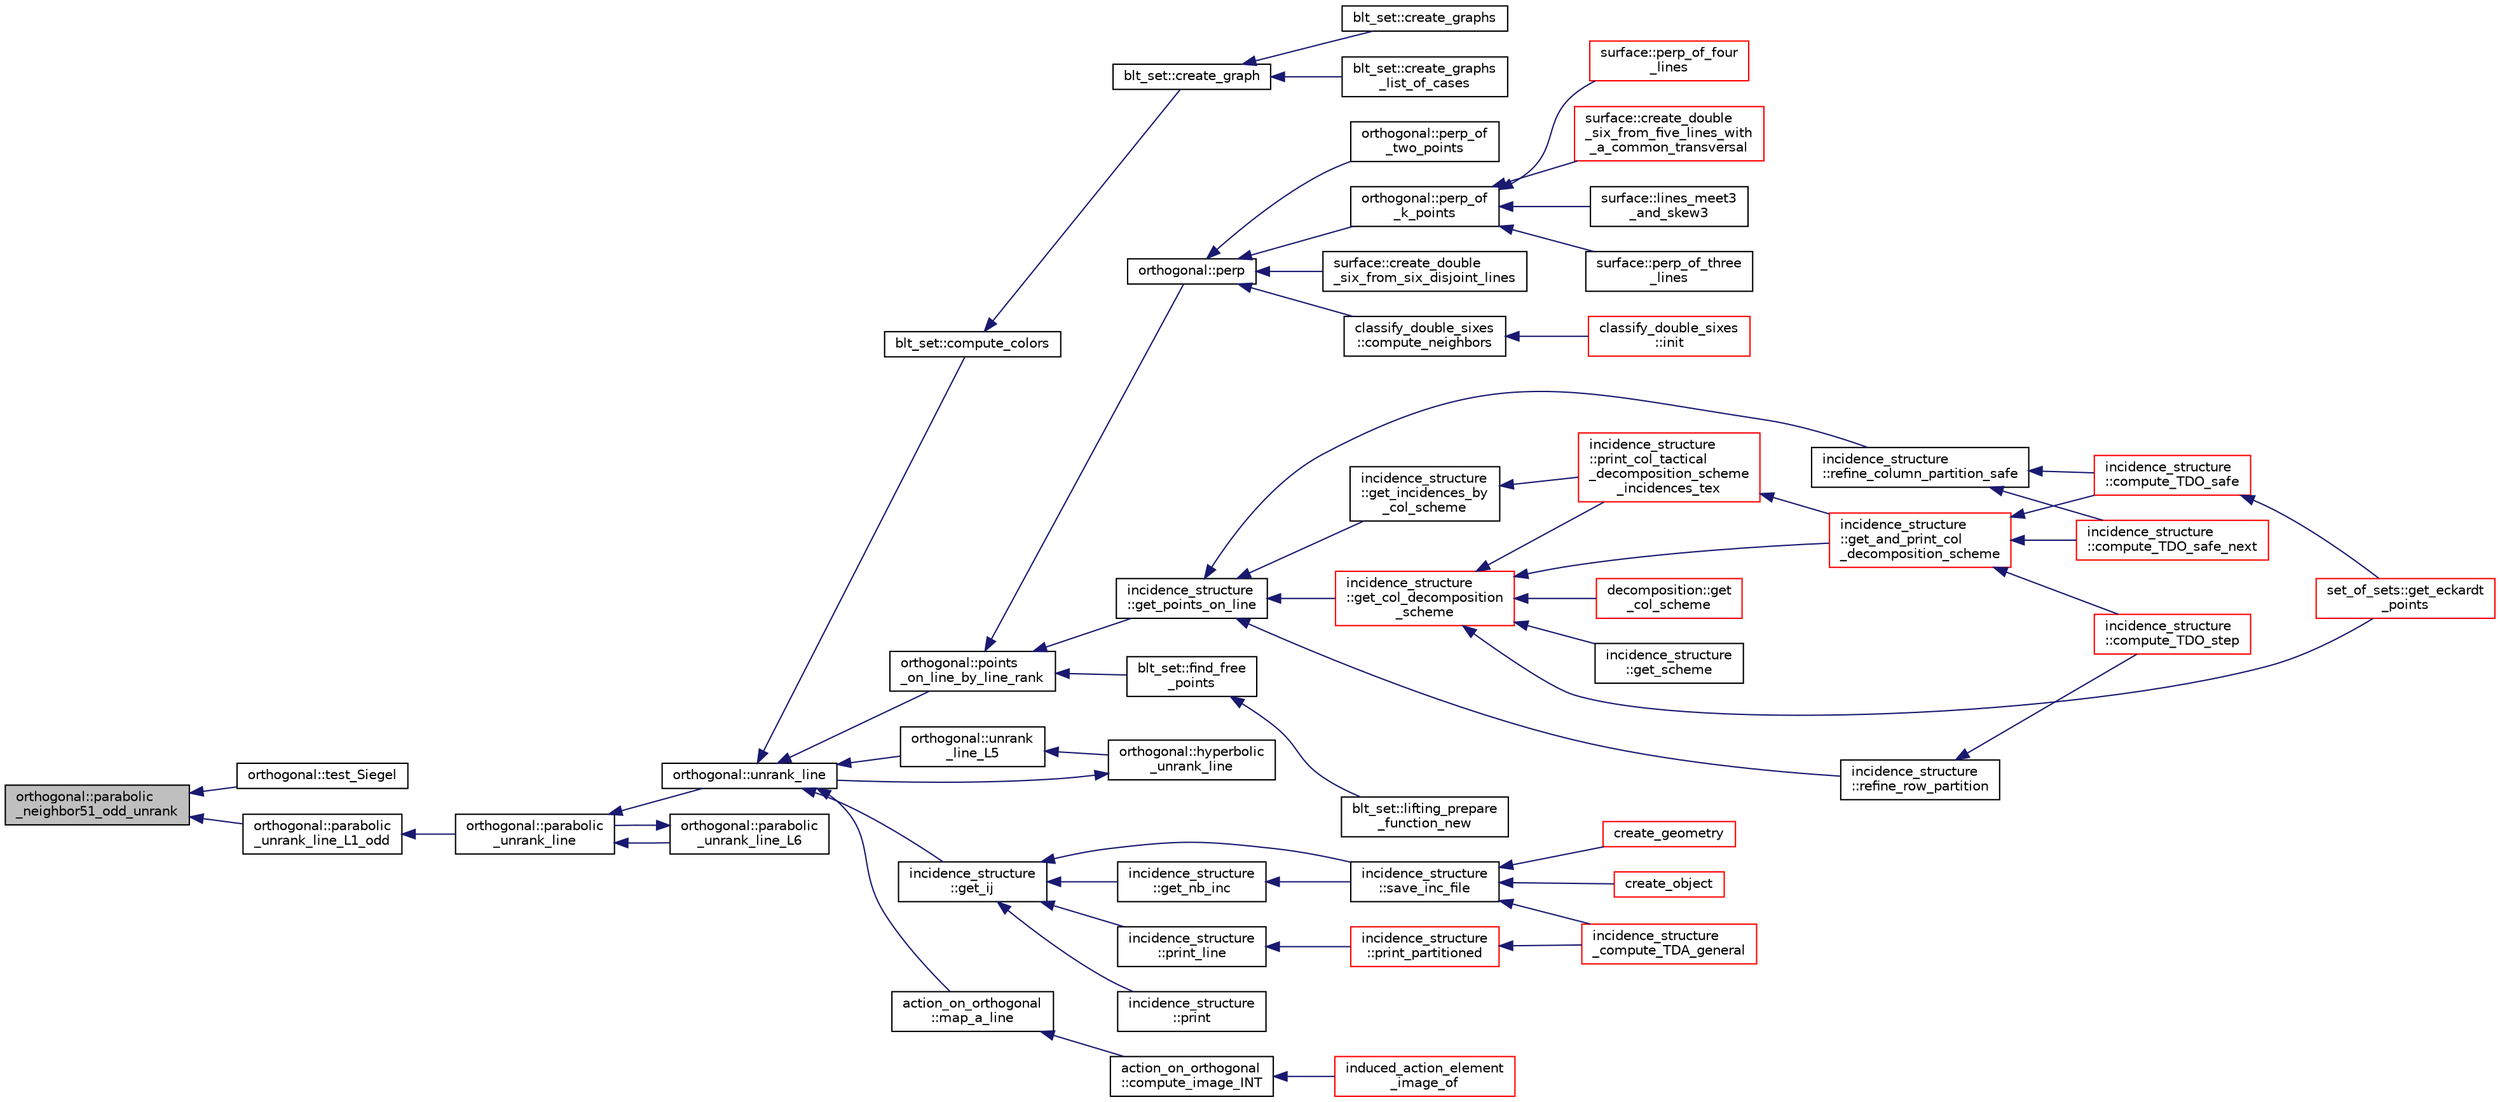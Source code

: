 digraph "orthogonal::parabolic_neighbor51_odd_unrank"
{
  edge [fontname="Helvetica",fontsize="10",labelfontname="Helvetica",labelfontsize="10"];
  node [fontname="Helvetica",fontsize="10",shape=record];
  rankdir="LR";
  Node20508 [label="orthogonal::parabolic\l_neighbor51_odd_unrank",height=0.2,width=0.4,color="black", fillcolor="grey75", style="filled", fontcolor="black"];
  Node20508 -> Node20509 [dir="back",color="midnightblue",fontsize="10",style="solid",fontname="Helvetica"];
  Node20509 [label="orthogonal::test_Siegel",height=0.2,width=0.4,color="black", fillcolor="white", style="filled",URL="$d7/daa/classorthogonal.html#ad6d248c572d92abe41416065addd4a69"];
  Node20508 -> Node20510 [dir="back",color="midnightblue",fontsize="10",style="solid",fontname="Helvetica"];
  Node20510 [label="orthogonal::parabolic\l_unrank_line_L1_odd",height=0.2,width=0.4,color="black", fillcolor="white", style="filled",URL="$d7/daa/classorthogonal.html#af59966fe1bb32196deaafbe6849fdeb1"];
  Node20510 -> Node20511 [dir="back",color="midnightblue",fontsize="10",style="solid",fontname="Helvetica"];
  Node20511 [label="orthogonal::parabolic\l_unrank_line",height=0.2,width=0.4,color="black", fillcolor="white", style="filled",URL="$d7/daa/classorthogonal.html#a449cc51a62e11b8699befe951b0f8a4c"];
  Node20511 -> Node20512 [dir="back",color="midnightblue",fontsize="10",style="solid",fontname="Helvetica"];
  Node20512 [label="orthogonal::unrank_line",height=0.2,width=0.4,color="black", fillcolor="white", style="filled",URL="$d7/daa/classorthogonal.html#a27fec576f6e11b80dd4503fa3cf7611e"];
  Node20512 -> Node20513 [dir="back",color="midnightblue",fontsize="10",style="solid",fontname="Helvetica"];
  Node20513 [label="blt_set::compute_colors",height=0.2,width=0.4,color="black", fillcolor="white", style="filled",URL="$d1/d3d/classblt__set.html#a6629b3a1a50c0f2736034abaea6f7d63"];
  Node20513 -> Node20514 [dir="back",color="midnightblue",fontsize="10",style="solid",fontname="Helvetica"];
  Node20514 [label="blt_set::create_graph",height=0.2,width=0.4,color="black", fillcolor="white", style="filled",URL="$d1/d3d/classblt__set.html#ae92249ece99ffbc92e93e49cd5d5dccf"];
  Node20514 -> Node20515 [dir="back",color="midnightblue",fontsize="10",style="solid",fontname="Helvetica"];
  Node20515 [label="blt_set::create_graphs",height=0.2,width=0.4,color="black", fillcolor="white", style="filled",URL="$d1/d3d/classblt__set.html#a3f1d4a8ed15875c47b327949f26a4533"];
  Node20514 -> Node20516 [dir="back",color="midnightblue",fontsize="10",style="solid",fontname="Helvetica"];
  Node20516 [label="blt_set::create_graphs\l_list_of_cases",height=0.2,width=0.4,color="black", fillcolor="white", style="filled",URL="$d1/d3d/classblt__set.html#a91ad531d4154bd887182dbd6121476f3"];
  Node20512 -> Node20517 [dir="back",color="midnightblue",fontsize="10",style="solid",fontname="Helvetica"];
  Node20517 [label="orthogonal::points\l_on_line_by_line_rank",height=0.2,width=0.4,color="black", fillcolor="white", style="filled",URL="$d7/daa/classorthogonal.html#aec3f511b69d0a28340f93d6f904c5daa"];
  Node20517 -> Node20518 [dir="back",color="midnightblue",fontsize="10",style="solid",fontname="Helvetica"];
  Node20518 [label="blt_set::find_free\l_points",height=0.2,width=0.4,color="black", fillcolor="white", style="filled",URL="$d1/d3d/classblt__set.html#a71f82dd3dc4a901ea2a0949d2f1af302"];
  Node20518 -> Node20519 [dir="back",color="midnightblue",fontsize="10",style="solid",fontname="Helvetica"];
  Node20519 [label="blt_set::lifting_prepare\l_function_new",height=0.2,width=0.4,color="black", fillcolor="white", style="filled",URL="$d1/d3d/classblt__set.html#a1314b7c0a3b78ba54c0f61a397d8afce"];
  Node20517 -> Node20520 [dir="back",color="midnightblue",fontsize="10",style="solid",fontname="Helvetica"];
  Node20520 [label="orthogonal::perp",height=0.2,width=0.4,color="black", fillcolor="white", style="filled",URL="$d7/daa/classorthogonal.html#ae80e0fa8d1e8caddb9afbb466e3d3189"];
  Node20520 -> Node20521 [dir="back",color="midnightblue",fontsize="10",style="solid",fontname="Helvetica"];
  Node20521 [label="orthogonal::perp_of\l_two_points",height=0.2,width=0.4,color="black", fillcolor="white", style="filled",URL="$d7/daa/classorthogonal.html#a6a05fef2e61ed508bff66d6728c58ec0"];
  Node20520 -> Node20522 [dir="back",color="midnightblue",fontsize="10",style="solid",fontname="Helvetica"];
  Node20522 [label="orthogonal::perp_of\l_k_points",height=0.2,width=0.4,color="black", fillcolor="white", style="filled",URL="$d7/daa/classorthogonal.html#a6a92a4680dc76bb289141fc5c765f5fb"];
  Node20522 -> Node20523 [dir="back",color="midnightblue",fontsize="10",style="solid",fontname="Helvetica"];
  Node20523 [label="surface::lines_meet3\l_and_skew3",height=0.2,width=0.4,color="black", fillcolor="white", style="filled",URL="$d5/d88/classsurface.html#af87ed9d20b980a89342f20c206ae5790"];
  Node20522 -> Node20524 [dir="back",color="midnightblue",fontsize="10",style="solid",fontname="Helvetica"];
  Node20524 [label="surface::perp_of_three\l_lines",height=0.2,width=0.4,color="black", fillcolor="white", style="filled",URL="$d5/d88/classsurface.html#aaa43449a367799d405821a1cd5a7e644"];
  Node20522 -> Node20525 [dir="back",color="midnightblue",fontsize="10",style="solid",fontname="Helvetica"];
  Node20525 [label="surface::perp_of_four\l_lines",height=0.2,width=0.4,color="red", fillcolor="white", style="filled",URL="$d5/d88/classsurface.html#a8da8a93f1fcbf344eb943869b0d488f1"];
  Node20522 -> Node20535 [dir="back",color="midnightblue",fontsize="10",style="solid",fontname="Helvetica"];
  Node20535 [label="surface::create_double\l_six_from_five_lines_with\l_a_common_transversal",height=0.2,width=0.4,color="red", fillcolor="white", style="filled",URL="$d5/d88/classsurface.html#a6d8fafa386893521305e016011d55673"];
  Node20520 -> Node20549 [dir="back",color="midnightblue",fontsize="10",style="solid",fontname="Helvetica"];
  Node20549 [label="surface::create_double\l_six_from_six_disjoint_lines",height=0.2,width=0.4,color="black", fillcolor="white", style="filled",URL="$d5/d88/classsurface.html#a4c44f0a33d709edee71537547880dd87"];
  Node20520 -> Node20550 [dir="back",color="midnightblue",fontsize="10",style="solid",fontname="Helvetica"];
  Node20550 [label="classify_double_sixes\l::compute_neighbors",height=0.2,width=0.4,color="black", fillcolor="white", style="filled",URL="$dd/d23/classclassify__double__sixes.html#a675e241052c36c58063ddcfc06d209b2"];
  Node20550 -> Node20529 [dir="back",color="midnightblue",fontsize="10",style="solid",fontname="Helvetica"];
  Node20529 [label="classify_double_sixes\l::init",height=0.2,width=0.4,color="red", fillcolor="white", style="filled",URL="$dd/d23/classclassify__double__sixes.html#a8c5c41d5124b35379d626480ff225f7b"];
  Node20517 -> Node20551 [dir="back",color="midnightblue",fontsize="10",style="solid",fontname="Helvetica"];
  Node20551 [label="incidence_structure\l::get_points_on_line",height=0.2,width=0.4,color="black", fillcolor="white", style="filled",URL="$da/d8a/classincidence__structure.html#a1baf0d372125123bf55d27dacc720bda"];
  Node20551 -> Node20552 [dir="back",color="midnightblue",fontsize="10",style="solid",fontname="Helvetica"];
  Node20552 [label="incidence_structure\l::refine_column_partition_safe",height=0.2,width=0.4,color="black", fillcolor="white", style="filled",URL="$da/d8a/classincidence__structure.html#a958f8ddce2d53753adb1df588bf0e721"];
  Node20552 -> Node20553 [dir="back",color="midnightblue",fontsize="10",style="solid",fontname="Helvetica"];
  Node20553 [label="incidence_structure\l::compute_TDO_safe_next",height=0.2,width=0.4,color="red", fillcolor="white", style="filled",URL="$da/d8a/classincidence__structure.html#a7c315a348fc6bed0f8642767cc9cd7d1"];
  Node20552 -> Node20556 [dir="back",color="midnightblue",fontsize="10",style="solid",fontname="Helvetica"];
  Node20556 [label="incidence_structure\l::compute_TDO_safe",height=0.2,width=0.4,color="red", fillcolor="white", style="filled",URL="$da/d8a/classincidence__structure.html#ab1409e71c4b6855e49edfd3526644202"];
  Node20556 -> Node20557 [dir="back",color="midnightblue",fontsize="10",style="solid",fontname="Helvetica"];
  Node20557 [label="set_of_sets::get_eckardt\l_points",height=0.2,width=0.4,color="red", fillcolor="white", style="filled",URL="$da/dd6/classset__of__sets.html#af6713e71ef5a1b7cc7892d78900166c4"];
  Node20551 -> Node20570 [dir="back",color="midnightblue",fontsize="10",style="solid",fontname="Helvetica"];
  Node20570 [label="incidence_structure\l::refine_row_partition",height=0.2,width=0.4,color="black", fillcolor="white", style="filled",URL="$da/d8a/classincidence__structure.html#a6e1419be9f59e69fd83b44e6b11905ea"];
  Node20570 -> Node20571 [dir="back",color="midnightblue",fontsize="10",style="solid",fontname="Helvetica"];
  Node20571 [label="incidence_structure\l::compute_TDO_step",height=0.2,width=0.4,color="red", fillcolor="white", style="filled",URL="$da/d8a/classincidence__structure.html#a6175accaa64033df34d722c594a8b827"];
  Node20551 -> Node20575 [dir="back",color="midnightblue",fontsize="10",style="solid",fontname="Helvetica"];
  Node20575 [label="incidence_structure\l::get_incidences_by\l_col_scheme",height=0.2,width=0.4,color="black", fillcolor="white", style="filled",URL="$da/d8a/classincidence__structure.html#adacdd5e58318775f9d3049cbdf47c9ad"];
  Node20575 -> Node20576 [dir="back",color="midnightblue",fontsize="10",style="solid",fontname="Helvetica"];
  Node20576 [label="incidence_structure\l::print_col_tactical\l_decomposition_scheme\l_incidences_tex",height=0.2,width=0.4,color="red", fillcolor="white", style="filled",URL="$da/d8a/classincidence__structure.html#a56e24435baf9162d6c00080972b49b2c"];
  Node20576 -> Node20577 [dir="back",color="midnightblue",fontsize="10",style="solid",fontname="Helvetica"];
  Node20577 [label="incidence_structure\l::get_and_print_col\l_decomposition_scheme",height=0.2,width=0.4,color="red", fillcolor="white", style="filled",URL="$da/d8a/classincidence__structure.html#a0c51e7224f51f1434025ff6d8a10522c"];
  Node20577 -> Node20553 [dir="back",color="midnightblue",fontsize="10",style="solid",fontname="Helvetica"];
  Node20577 -> Node20556 [dir="back",color="midnightblue",fontsize="10",style="solid",fontname="Helvetica"];
  Node20577 -> Node20571 [dir="back",color="midnightblue",fontsize="10",style="solid",fontname="Helvetica"];
  Node20551 -> Node20579 [dir="back",color="midnightblue",fontsize="10",style="solid",fontname="Helvetica"];
  Node20579 [label="incidence_structure\l::get_col_decomposition\l_scheme",height=0.2,width=0.4,color="red", fillcolor="white", style="filled",URL="$da/d8a/classincidence__structure.html#a576b9add81a037a3d8f566ce28541673"];
  Node20579 -> Node20557 [dir="back",color="midnightblue",fontsize="10",style="solid",fontname="Helvetica"];
  Node20579 -> Node20580 [dir="back",color="midnightblue",fontsize="10",style="solid",fontname="Helvetica"];
  Node20580 [label="decomposition::get\l_col_scheme",height=0.2,width=0.4,color="red", fillcolor="white", style="filled",URL="$d3/d2b/classdecomposition.html#a998bb452e79a9e4afb13dd2c577f4bf3"];
  Node20579 -> Node20576 [dir="back",color="midnightblue",fontsize="10",style="solid",fontname="Helvetica"];
  Node20579 -> Node20577 [dir="back",color="midnightblue",fontsize="10",style="solid",fontname="Helvetica"];
  Node20579 -> Node20582 [dir="back",color="midnightblue",fontsize="10",style="solid",fontname="Helvetica"];
  Node20582 [label="incidence_structure\l::get_scheme",height=0.2,width=0.4,color="black", fillcolor="white", style="filled",URL="$da/d8a/classincidence__structure.html#a13191a7c41cd54c5a453e82395893ad9"];
  Node20512 -> Node20587 [dir="back",color="midnightblue",fontsize="10",style="solid",fontname="Helvetica"];
  Node20587 [label="orthogonal::unrank\l_line_L5",height=0.2,width=0.4,color="black", fillcolor="white", style="filled",URL="$d7/daa/classorthogonal.html#a64148a40b356447a00d985789ad74c82"];
  Node20587 -> Node20588 [dir="back",color="midnightblue",fontsize="10",style="solid",fontname="Helvetica"];
  Node20588 [label="orthogonal::hyperbolic\l_unrank_line",height=0.2,width=0.4,color="black", fillcolor="white", style="filled",URL="$d7/daa/classorthogonal.html#a94952194cdcc478feb676e97e2e272f2"];
  Node20588 -> Node20512 [dir="back",color="midnightblue",fontsize="10",style="solid",fontname="Helvetica"];
  Node20512 -> Node20589 [dir="back",color="midnightblue",fontsize="10",style="solid",fontname="Helvetica"];
  Node20589 [label="incidence_structure\l::get_ij",height=0.2,width=0.4,color="black", fillcolor="white", style="filled",URL="$da/d8a/classincidence__structure.html#a5ee9b327bdd0c2714cadff040a4c4678"];
  Node20589 -> Node20590 [dir="back",color="midnightblue",fontsize="10",style="solid",fontname="Helvetica"];
  Node20590 [label="incidence_structure\l::get_nb_inc",height=0.2,width=0.4,color="black", fillcolor="white", style="filled",URL="$da/d8a/classincidence__structure.html#acdc1d5ce64ece8aefa6bcc7656ed932c"];
  Node20590 -> Node20591 [dir="back",color="midnightblue",fontsize="10",style="solid",fontname="Helvetica"];
  Node20591 [label="incidence_structure\l::save_inc_file",height=0.2,width=0.4,color="black", fillcolor="white", style="filled",URL="$da/d8a/classincidence__structure.html#a4fd15671d6a99a4cae34a24e3c0b7705"];
  Node20591 -> Node20592 [dir="back",color="midnightblue",fontsize="10",style="solid",fontname="Helvetica"];
  Node20592 [label="create_object",height=0.2,width=0.4,color="red", fillcolor="white", style="filled",URL="$de/d10/hamming_8_c.html#a290a0a0fa4965131997904ad9fe1840b"];
  Node20591 -> Node20594 [dir="back",color="midnightblue",fontsize="10",style="solid",fontname="Helvetica"];
  Node20594 [label="create_geometry",height=0.2,width=0.4,color="red", fillcolor="white", style="filled",URL="$de/d10/hamming_8_c.html#abb255fb19bad84799f04dcf4ffddb57b"];
  Node20591 -> Node20584 [dir="back",color="midnightblue",fontsize="10",style="solid",fontname="Helvetica"];
  Node20584 [label="incidence_structure\l_compute_TDA_general",height=0.2,width=0.4,color="red", fillcolor="white", style="filled",URL="$df/d74/tl__geometry_8h.html#a21ab759f6e646f3fe703c17f39361448"];
  Node20589 -> Node20591 [dir="back",color="midnightblue",fontsize="10",style="solid",fontname="Helvetica"];
  Node20589 -> Node20595 [dir="back",color="midnightblue",fontsize="10",style="solid",fontname="Helvetica"];
  Node20595 [label="incidence_structure\l::print",height=0.2,width=0.4,color="black", fillcolor="white", style="filled",URL="$da/d8a/classincidence__structure.html#a3f2a71302ef03e37de0654794e2a2c1a"];
  Node20589 -> Node20596 [dir="back",color="midnightblue",fontsize="10",style="solid",fontname="Helvetica"];
  Node20596 [label="incidence_structure\l::print_line",height=0.2,width=0.4,color="black", fillcolor="white", style="filled",URL="$da/d8a/classincidence__structure.html#ae76fdf2cf39ba776ed86b0b910d7746a"];
  Node20596 -> Node20597 [dir="back",color="midnightblue",fontsize="10",style="solid",fontname="Helvetica"];
  Node20597 [label="incidence_structure\l::print_partitioned",height=0.2,width=0.4,color="red", fillcolor="white", style="filled",URL="$da/d8a/classincidence__structure.html#a9e18878f5cc9dbeca4806bd5aab5b054"];
  Node20597 -> Node20584 [dir="back",color="midnightblue",fontsize="10",style="solid",fontname="Helvetica"];
  Node20512 -> Node20598 [dir="back",color="midnightblue",fontsize="10",style="solid",fontname="Helvetica"];
  Node20598 [label="action_on_orthogonal\l::map_a_line",height=0.2,width=0.4,color="black", fillcolor="white", style="filled",URL="$dc/d87/classaction__on__orthogonal.html#ac7e41a4bbc9e0f2813f2f7030f3ed177"];
  Node20598 -> Node20599 [dir="back",color="midnightblue",fontsize="10",style="solid",fontname="Helvetica"];
  Node20599 [label="action_on_orthogonal\l::compute_image_INT",height=0.2,width=0.4,color="black", fillcolor="white", style="filled",URL="$dc/d87/classaction__on__orthogonal.html#a53cee5a150163f7614151b9cd1fc06f3"];
  Node20599 -> Node20600 [dir="back",color="midnightblue",fontsize="10",style="solid",fontname="Helvetica"];
  Node20600 [label="induced_action_element\l_image_of",height=0.2,width=0.4,color="red", fillcolor="white", style="filled",URL="$d3/d27/interface_8_c.html#a821850d6c3988dd122de0489cd36f0f0"];
  Node20511 -> Node20800 [dir="back",color="midnightblue",fontsize="10",style="solid",fontname="Helvetica"];
  Node20800 [label="orthogonal::parabolic\l_unrank_line_L6",height=0.2,width=0.4,color="black", fillcolor="white", style="filled",URL="$d7/daa/classorthogonal.html#a3fecd8b43b3e09d6b35e550850b11d56"];
  Node20800 -> Node20511 [dir="back",color="midnightblue",fontsize="10",style="solid",fontname="Helvetica"];
}
